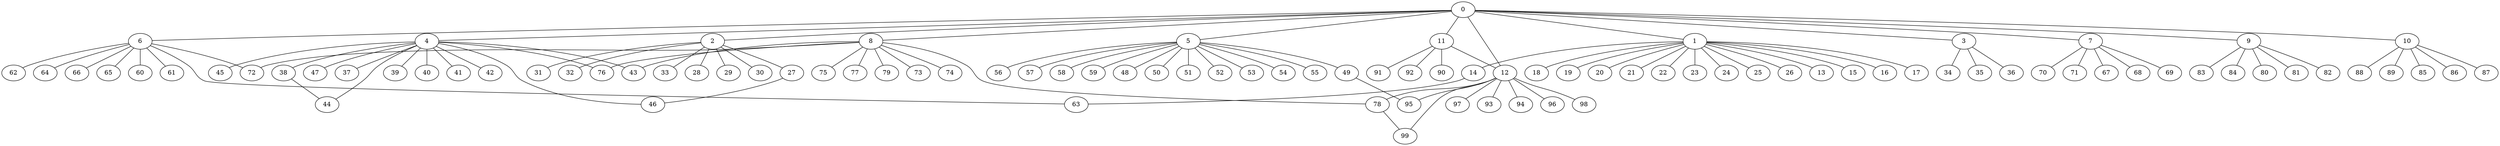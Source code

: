 
graph graphname {
    0 -- 1
0 -- 2
0 -- 3
0 -- 4
0 -- 5
0 -- 6
0 -- 7
0 -- 8
0 -- 9
0 -- 10
0 -- 11
0 -- 12
1 -- 13
1 -- 14
1 -- 15
1 -- 16
1 -- 17
1 -- 18
1 -- 19
1 -- 20
1 -- 21
1 -- 22
1 -- 23
1 -- 24
1 -- 25
1 -- 26
2 -- 32
2 -- 33
2 -- 27
2 -- 28
2 -- 29
2 -- 30
2 -- 31
3 -- 34
3 -- 35
3 -- 36
4 -- 37
4 -- 38
4 -- 39
4 -- 40
4 -- 41
4 -- 42
4 -- 43
4 -- 44
4 -- 45
4 -- 46
4 -- 47
4 -- 76
5 -- 48
5 -- 49
5 -- 50
5 -- 51
5 -- 52
5 -- 53
5 -- 54
5 -- 55
5 -- 56
5 -- 57
5 -- 58
5 -- 59
6 -- 64
6 -- 66
6 -- 65
6 -- 60
6 -- 61
6 -- 62
6 -- 63
6 -- 72
7 -- 67
7 -- 68
7 -- 69
7 -- 70
7 -- 71
8 -- 72
8 -- 73
8 -- 74
8 -- 75
8 -- 76
8 -- 77
8 -- 78
8 -- 79
8 -- 43
9 -- 80
9 -- 81
9 -- 82
9 -- 83
9 -- 84
10 -- 85
10 -- 86
10 -- 87
10 -- 88
10 -- 89
11 -- 90
11 -- 91
11 -- 92
11 -- 12
12 -- 96
12 -- 98
12 -- 99
12 -- 97
12 -- 93
12 -- 94
12 -- 95
12 -- 78
14 -- 63
27 -- 46
38 -- 44
49 -- 95
78 -- 99

}

